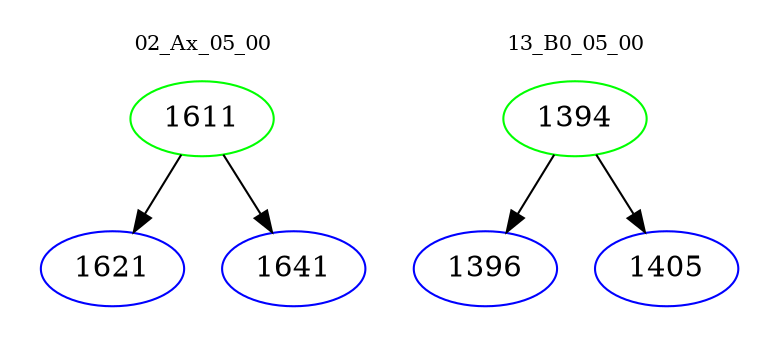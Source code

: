 digraph{
subgraph cluster_0 {
color = white
label = "02_Ax_05_00";
fontsize=10;
T0_1611 [label="1611", color="green"]
T0_1611 -> T0_1621 [color="black"]
T0_1621 [label="1621", color="blue"]
T0_1611 -> T0_1641 [color="black"]
T0_1641 [label="1641", color="blue"]
}
subgraph cluster_1 {
color = white
label = "13_B0_05_00";
fontsize=10;
T1_1394 [label="1394", color="green"]
T1_1394 -> T1_1396 [color="black"]
T1_1396 [label="1396", color="blue"]
T1_1394 -> T1_1405 [color="black"]
T1_1405 [label="1405", color="blue"]
}
}

